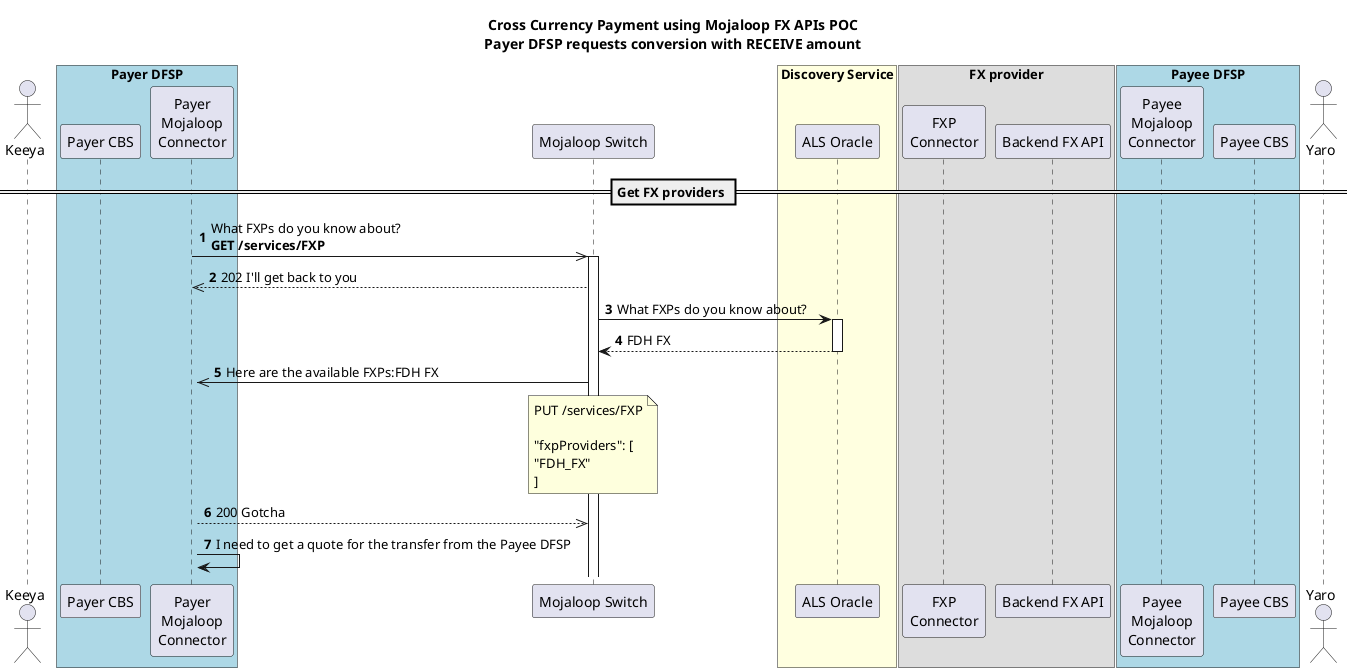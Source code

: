 @startuml

!$simplified = false
!$shortCutSingleFXP = false
!$hideSwitchDetail = false
!$senderName = "Keeya"
!$receiverName = "Yaro"
!$payerCurrency = "BWP"
!$payeeCurrency = "TZS"
!$payerFSPID = "PayerFSP"
!$payeeFSPID = "PayeeFSP"
!$payerMSISDN = "26787654321"
!$payeeMSISDN = "2551234567890"
!$payeeReceiveAmount = "50000"
!$payeeFee = "4000"
!$targetAmount = "54000"
!$fxpChargesSource = "33"
!$fxpChargesTarget = "6000"
!$fxpSourceAmount = "330"
!$fxpTargetAmount = "54000"
!$totalChargesSourceCurrency = "55"


title Cross Currency Payment using Mojaloop FX APIs POC\nPayer DFSP requests conversion with RECEIVE amount
actor "$senderName" as A1
box "Payer DFSP" #LightBlue  
  participant "Payer CBS" as PayerCBS
  participant "Payer\nMojaloop\nConnector" as D1
end box

participant "Mojaloop Switch" as S1

box "Discovery Service" #LightYellow
  participant "ALS Oracle" as ALS
end box

box "FX provider"  
  participant "FXP\nConnector" as FXP
  participant "Backend FX API" as FXPBackend
end box

box "Payee DFSP" #LightBlue   
  participant "Payee\nMojaloop\nConnector" as D2
  participant "Payee CBS" as PayeeCBS
end box

actor "$receiverName" as A2
autonumber

== Get FX providers ==
D1->>S1:What FXPs do you know about?\n**GET /services/FXP**
activate S1
!if ($simplified != true)
S1-->>D1:202 I'll get back to you
!endif
deactivate D1
S1->ALS:What FXPs do you know about?
activate ALS
ALS-->S1:FDH FX
deactivate ALS
S1->>D1:Here are the available FXPs:FDH FX
note over S1
    PUT /services/FXP

    "fxpProviders": [
    "FDH_FX"
    ]
end note
activate D1
!if ($simplified != true)
D1-->>S1:200 Gotcha
!endif

D1->D1: I need to get a quote for the transfer from the Payee DFSP


@enduml
